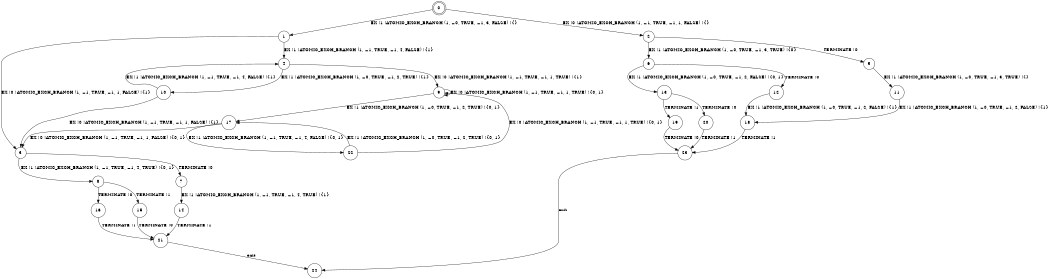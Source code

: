 digraph BCG {
size = "7, 10.5";
center = TRUE;
node [shape = circle];
0 [peripheries = 2];
0 -> 1 [label = "EX !1 !ATOMIC_EXCH_BRANCH (1, +0, TRUE, +1, 3, FALSE) !{}"];
0 -> 2 [label = "EX !0 !ATOMIC_EXCH_BRANCH (1, +1, TRUE, +1, 1, FALSE) !{}"];
1 -> 3 [label = "EX !0 !ATOMIC_EXCH_BRANCH (1, +1, TRUE, +1, 1, FALSE) !{1}"];
1 -> 4 [label = "EX !1 !ATOMIC_EXCH_BRANCH (1, +1, TRUE, +1, 4, FALSE) !{1}"];
2 -> 5 [label = "TERMINATE !0"];
2 -> 6 [label = "EX !1 !ATOMIC_EXCH_BRANCH (1, +0, TRUE, +1, 3, TRUE) !{0}"];
3 -> 7 [label = "TERMINATE !0"];
3 -> 8 [label = "EX !1 !ATOMIC_EXCH_BRANCH (1, +1, TRUE, +1, 4, TRUE) !{0, 1}"];
4 -> 9 [label = "EX !0 !ATOMIC_EXCH_BRANCH (1, +1, TRUE, +1, 1, TRUE) !{1}"];
4 -> 10 [label = "EX !1 !ATOMIC_EXCH_BRANCH (1, +0, TRUE, +1, 2, TRUE) !{1}"];
5 -> 11 [label = "EX !1 !ATOMIC_EXCH_BRANCH (1, +0, TRUE, +1, 3, TRUE) !{}"];
6 -> 12 [label = "TERMINATE !0"];
6 -> 13 [label = "EX !1 !ATOMIC_EXCH_BRANCH (1, +0, TRUE, +1, 2, FALSE) !{0, 1}"];
7 -> 14 [label = "EX !1 !ATOMIC_EXCH_BRANCH (1, +1, TRUE, +1, 4, TRUE) !{1}"];
8 -> 15 [label = "TERMINATE !1"];
8 -> 16 [label = "TERMINATE !0"];
9 -> 17 [label = "EX !1 !ATOMIC_EXCH_BRANCH (1, +0, TRUE, +1, 2, TRUE) !{0, 1}"];
9 -> 9 [label = "EX !0 !ATOMIC_EXCH_BRANCH (1, +1, TRUE, +1, 1, TRUE) !{0, 1}"];
10 -> 3 [label = "EX !0 !ATOMIC_EXCH_BRANCH (1, +1, TRUE, +1, 1, FALSE) !{1}"];
10 -> 4 [label = "EX !1 !ATOMIC_EXCH_BRANCH (1, +1, TRUE, +1, 4, FALSE) !{1}"];
11 -> 18 [label = "EX !1 !ATOMIC_EXCH_BRANCH (1, +0, TRUE, +1, 2, FALSE) !{1}"];
12 -> 18 [label = "EX !1 !ATOMIC_EXCH_BRANCH (1, +0, TRUE, +1, 2, FALSE) !{1}"];
13 -> 19 [label = "TERMINATE !1"];
13 -> 20 [label = "TERMINATE !0"];
14 -> 21 [label = "TERMINATE !1"];
15 -> 21 [label = "TERMINATE !0"];
16 -> 21 [label = "TERMINATE !1"];
17 -> 22 [label = "EX !1 !ATOMIC_EXCH_BRANCH (1, +1, TRUE, +1, 4, FALSE) !{0, 1}"];
17 -> 3 [label = "EX !0 !ATOMIC_EXCH_BRANCH (1, +1, TRUE, +1, 1, FALSE) !{0, 1}"];
18 -> 23 [label = "TERMINATE !1"];
19 -> 23 [label = "TERMINATE !0"];
20 -> 23 [label = "TERMINATE !1"];
21 -> 24 [label = "exit"];
22 -> 17 [label = "EX !1 !ATOMIC_EXCH_BRANCH (1, +0, TRUE, +1, 2, TRUE) !{0, 1}"];
22 -> 9 [label = "EX !0 !ATOMIC_EXCH_BRANCH (1, +1, TRUE, +1, 1, TRUE) !{0, 1}"];
23 -> 24 [label = "exit"];
}

